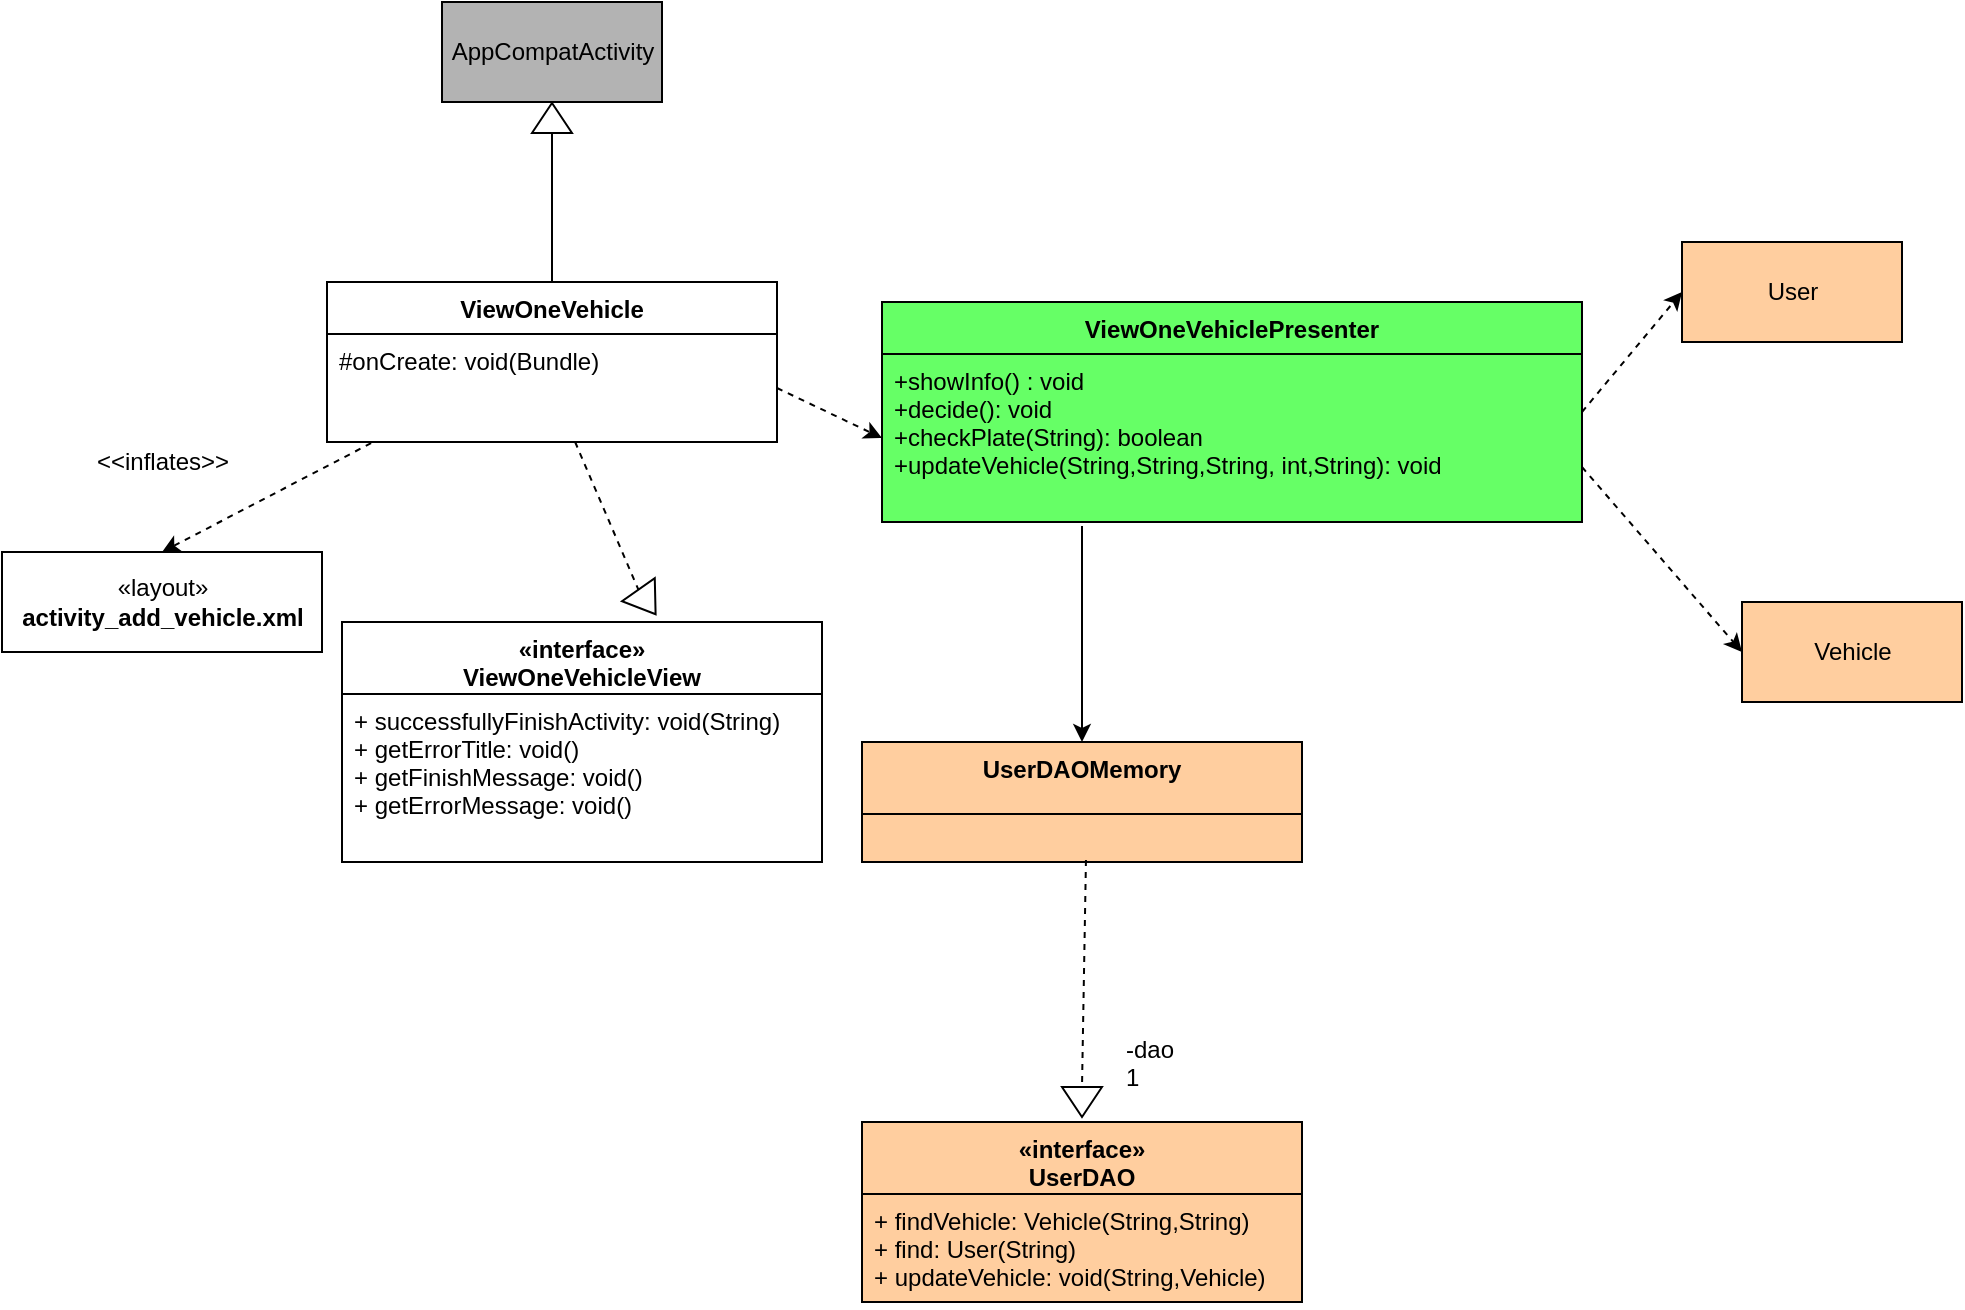 <mxfile version="13.0.3" type="device"><diagram id="nk_rkFCtVI6wDy-u2yPV" name="Page-1"><mxGraphModel dx="1936" dy="806" grid="1" gridSize="10" guides="1" tooltips="1" connect="1" arrows="1" fold="1" page="1" pageScale="1" pageWidth="850" pageHeight="1100" math="0" shadow="0"><root><mxCell id="0"/><mxCell id="1" parent="0"/><mxCell id="6s6x9MBJ9xMnEAD1RgV_-1" value="AppCompatActivity" style="html=1;fillColor=#B3B3B3;strokeColor=#000000;" parent="1" vertex="1"><mxGeometry x="140" y="130" width="110" height="50" as="geometry"/></mxCell><mxCell id="6s6x9MBJ9xMnEAD1RgV_-2" value="" style="triangle;whiteSpace=wrap;html=1;strokeColor=#000000;fillColor=#FFFFFF;rotation=-90;" parent="1" vertex="1"><mxGeometry x="187.5" y="178" width="15" height="20" as="geometry"/></mxCell><mxCell id="6s6x9MBJ9xMnEAD1RgV_-3" value="" style="endArrow=none;html=1;entryX=0;entryY=0.5;entryDx=0;entryDy=0;exitX=0.5;exitY=0;exitDx=0;exitDy=0;" parent="1" source="6s6x9MBJ9xMnEAD1RgV_-12" target="6s6x9MBJ9xMnEAD1RgV_-2" edge="1"><mxGeometry width="50" height="50" relative="1" as="geometry"><mxPoint x="195" y="280" as="sourcePoint"/><mxPoint x="230" y="230" as="targetPoint"/></mxGeometry></mxCell><mxCell id="6s6x9MBJ9xMnEAD1RgV_-4" value="" style="endArrow=classic;html=1;exitX=0.098;exitY=1.011;exitDx=0;exitDy=0;exitPerimeter=0;dashed=1;entryX=0.5;entryY=0;entryDx=0;entryDy=0;" parent="1" source="6s6x9MBJ9xMnEAD1RgV_-13" target="6s6x9MBJ9xMnEAD1RgV_-5" edge="1"><mxGeometry width="50" height="50" relative="1" as="geometry"><mxPoint x="120" y="450" as="sourcePoint"/><mxPoint x="90" y="440" as="targetPoint"/></mxGeometry></mxCell><mxCell id="6s6x9MBJ9xMnEAD1RgV_-5" value="«layout»&lt;br&gt;&lt;b&gt;activity_add_vehicle.xml&lt;/b&gt;" style="html=1;strokeColor=#000000;fillColor=#FFFFFF;" parent="1" vertex="1"><mxGeometry x="-80" y="405" width="160" height="50" as="geometry"/></mxCell><mxCell id="6s6x9MBJ9xMnEAD1RgV_-6" value="" style="triangle;whiteSpace=wrap;html=1;strokeColor=#000000;fillColor=#FFFFFF;rotation=55;" parent="1" vertex="1"><mxGeometry x="235" y="420" width="15" height="20" as="geometry"/></mxCell><mxCell id="6s6x9MBJ9xMnEAD1RgV_-7" value="" style="endArrow=none;html=1;entryX=0;entryY=0.5;entryDx=0;entryDy=0;dashed=1;" parent="1" source="6s6x9MBJ9xMnEAD1RgV_-13" target="6s6x9MBJ9xMnEAD1RgV_-6" edge="1"><mxGeometry width="50" height="50" relative="1" as="geometry"><mxPoint x="210" y="412.432" as="sourcePoint"/><mxPoint x="240" y="420" as="targetPoint"/></mxGeometry></mxCell><mxCell id="6s6x9MBJ9xMnEAD1RgV_-9" value="" style="endArrow=classic;html=1;exitX=1;exitY=0.5;exitDx=0;exitDy=0;dashed=1;entryX=0;entryY=0.5;entryDx=0;entryDy=0;" parent="1" source="6s6x9MBJ9xMnEAD1RgV_-13" target="6s6x9MBJ9xMnEAD1RgV_-11" edge="1"><mxGeometry width="50" height="50" relative="1" as="geometry"><mxPoint x="373.18" y="330.004" as="sourcePoint"/><mxPoint x="400.64" y="338.438" as="targetPoint"/></mxGeometry></mxCell><mxCell id="6s6x9MBJ9xMnEAD1RgV_-12" value="ViewOneVehicle" style="swimlane;fontStyle=1;align=center;verticalAlign=top;childLayout=stackLayout;horizontal=1;startSize=26;horizontalStack=0;resizeParent=1;resizeParentMax=0;resizeLast=0;collapsible=1;marginBottom=0;strokeColor=#000000;fillColor=#FFFFFF;" parent="1" vertex="1"><mxGeometry x="82.5" y="270" width="225" height="80" as="geometry"/></mxCell><mxCell id="6s6x9MBJ9xMnEAD1RgV_-13" value="#onCreate: void(Bundle)" style="text;strokeColor=none;fillColor=none;align=left;verticalAlign=top;spacingLeft=4;spacingRight=4;overflow=hidden;rotatable=0;points=[[0,0.5],[1,0.5]];portConstraint=eastwest;" parent="6s6x9MBJ9xMnEAD1RgV_-12" vertex="1"><mxGeometry y="26" width="225" height="54" as="geometry"/></mxCell><mxCell id="6s6x9MBJ9xMnEAD1RgV_-14" value="" style="endArrow=classic;html=1;entryX=0.5;entryY=0;entryDx=0;entryDy=0;" parent="1" target="6s6x9MBJ9xMnEAD1RgV_-19" edge="1"><mxGeometry width="50" height="50" relative="1" as="geometry"><mxPoint x="460" y="392" as="sourcePoint"/><mxPoint x="420" y="470" as="targetPoint"/></mxGeometry></mxCell><mxCell id="6s6x9MBJ9xMnEAD1RgV_-15" value="" style="endArrow=classic;html=1;exitX=1;exitY=0.5;exitDx=0;exitDy=0;dashed=1;entryX=0;entryY=0.5;entryDx=0;entryDy=0;" parent="1" source="6s6x9MBJ9xMnEAD1RgV_-10" target="6s6x9MBJ9xMnEAD1RgV_-17" edge="1"><mxGeometry width="50" height="50" relative="1" as="geometry"><mxPoint x="590" y="322.28" as="sourcePoint"/><mxPoint x="660" y="300" as="targetPoint"/></mxGeometry></mxCell><mxCell id="6s6x9MBJ9xMnEAD1RgV_-16" value="" style="endArrow=classic;html=1;exitX=1;exitY=0.75;exitDx=0;exitDy=0;dashed=1;entryX=0;entryY=0.5;entryDx=0;entryDy=0;" parent="1" source="6s6x9MBJ9xMnEAD1RgV_-10" target="6s6x9MBJ9xMnEAD1RgV_-18" edge="1"><mxGeometry width="50" height="50" relative="1" as="geometry"><mxPoint x="600" y="380" as="sourcePoint"/><mxPoint x="650" y="390" as="targetPoint"/></mxGeometry></mxCell><mxCell id="6s6x9MBJ9xMnEAD1RgV_-17" value="User" style="html=1;strokeColor=#000000;fillColor=#FFCE9F;gradientColor=none;" parent="1" vertex="1"><mxGeometry x="760" y="250" width="110" height="50" as="geometry"/></mxCell><mxCell id="6s6x9MBJ9xMnEAD1RgV_-18" value="Vehicle" style="html=1;strokeColor=#000000;fillColor=#FFCE9F;gradientColor=none;" parent="1" vertex="1"><mxGeometry x="790" y="430" width="110" height="50" as="geometry"/></mxCell><mxCell id="6s6x9MBJ9xMnEAD1RgV_-19" value="UserDAOMemory&#10;" style="swimlane;fontStyle=1;align=center;verticalAlign=top;childLayout=stackLayout;horizontal=1;startSize=36;horizontalStack=0;resizeParent=1;resizeParentMax=0;resizeLast=0;collapsible=1;marginBottom=0;strokeColor=#000000;fillColor=#FFCE9F;gradientColor=none;" parent="1" vertex="1"><mxGeometry x="350" y="500" width="220" height="60" as="geometry"><mxRectangle x="360" y="590" width="120" height="70" as="alternateBounds"/></mxGeometry></mxCell><mxCell id="6s6x9MBJ9xMnEAD1RgV_-20" value="" style="text;strokeColor=#000000;fillColor=#FFCE9F;align=left;verticalAlign=top;spacingLeft=4;spacingRight=4;overflow=hidden;rotatable=0;points=[[0,0.5],[1,0.5]];portConstraint=eastwest;" parent="6s6x9MBJ9xMnEAD1RgV_-19" vertex="1"><mxGeometry y="36" width="220" height="24" as="geometry"/></mxCell><mxCell id="6s6x9MBJ9xMnEAD1RgV_-21" value="«interface»&#10;UserDAO&#10;" style="swimlane;fontStyle=1;align=center;verticalAlign=top;childLayout=stackLayout;horizontal=1;startSize=36;horizontalStack=0;resizeParent=1;resizeParentMax=0;resizeLast=0;collapsible=1;marginBottom=0;strokeColor=#000000;fillColor=#FFCE9F;gradientColor=none;" parent="1" vertex="1"><mxGeometry x="350" y="690" width="220" height="90" as="geometry"><mxRectangle x="360" y="590" width="120" height="70" as="alternateBounds"/></mxGeometry></mxCell><mxCell id="6s6x9MBJ9xMnEAD1RgV_-22" value="+ findVehicle: Vehicle(String,String)&#10;+ find: User(String)&#10;+ updateVehicle: void(String,Vehicle)&#10;" style="text;strokeColor=#000000;fillColor=#FFCE9F;align=left;verticalAlign=top;spacingLeft=4;spacingRight=4;overflow=hidden;rotatable=0;points=[[0,0.5],[1,0.5]];portConstraint=eastwest;" parent="6s6x9MBJ9xMnEAD1RgV_-21" vertex="1"><mxGeometry y="36" width="220" height="54" as="geometry"/></mxCell><mxCell id="6s6x9MBJ9xMnEAD1RgV_-23" value="" style="triangle;whiteSpace=wrap;html=1;strokeColor=#000000;fillColor=#FFFFFF;rotation=90;" parent="1" vertex="1"><mxGeometry x="452.5" y="670" width="15" height="20" as="geometry"/></mxCell><mxCell id="6s6x9MBJ9xMnEAD1RgV_-24" value="" style="endArrow=none;html=1;entryX=0;entryY=0.5;entryDx=0;entryDy=0;dashed=1;exitX=0.509;exitY=0.958;exitDx=0;exitDy=0;exitPerimeter=0;" parent="1" source="6s6x9MBJ9xMnEAD1RgV_-20" target="6s6x9MBJ9xMnEAD1RgV_-23" edge="1"><mxGeometry width="50" height="50" relative="1" as="geometry"><mxPoint x="264.064" y="610" as="sourcePoint"/><mxPoint x="297.5" y="680" as="targetPoint"/></mxGeometry></mxCell><mxCell id="6s6x9MBJ9xMnEAD1RgV_-10" value="ViewOneVehiclePresenter" style="swimlane;fontStyle=1;align=center;verticalAlign=top;childLayout=stackLayout;horizontal=1;startSize=26;horizontalStack=0;resizeParent=1;resizeParentMax=0;resizeLast=0;collapsible=1;marginBottom=0;strokeColor=#000000;fillColor=#66FF66;gradientColor=none;" parent="1" vertex="1"><mxGeometry x="360" y="280" width="350" height="110" as="geometry"/></mxCell><mxCell id="6s6x9MBJ9xMnEAD1RgV_-11" value="+showInfo() : void&#10;+decide(): void&#10;+checkPlate(String): boolean&#10;+updateVehicle(String,String,String, int,String): void&#10;&#10;" style="text;strokeColor=#000000;fillColor=#66FF66;align=left;verticalAlign=top;spacingLeft=4;spacingRight=4;overflow=hidden;rotatable=0;points=[[0,0.5],[1,0.5]];portConstraint=eastwest;gradientColor=none;" parent="6s6x9MBJ9xMnEAD1RgV_-10" vertex="1"><mxGeometry y="26" width="350" height="84" as="geometry"/></mxCell><mxCell id="W-elLfMKSlDJ4H3k5Is0-1" value="&amp;lt;&amp;lt;inflates&amp;gt;&amp;gt;" style="text;html=1;align=center;verticalAlign=middle;resizable=0;points=[];autosize=1;" parent="1" vertex="1"><mxGeometry x="-40" y="350" width="80" height="20" as="geometry"/></mxCell><mxCell id="WRzPH8oEowYkZNXHYrcv-1" value="-dao&lt;br&gt;1" style="text;html=1;" parent="1" vertex="1"><mxGeometry x="480" y="640" width="50" height="30" as="geometry"/></mxCell><mxCell id="D_oJ3c2IeHQtDCVgKy4R-1" value="«interface»&#10;ViewOneVehicleView&#10;" style="swimlane;fontStyle=1;align=center;verticalAlign=top;childLayout=stackLayout;horizontal=1;startSize=36;horizontalStack=0;resizeParent=1;resizeParentMax=0;resizeLast=0;collapsible=1;marginBottom=0;" parent="1" vertex="1"><mxGeometry x="90" y="440" width="240" height="120" as="geometry"><mxRectangle x="360" y="590" width="120" height="70" as="alternateBounds"/></mxGeometry></mxCell><mxCell id="D_oJ3c2IeHQtDCVgKy4R-2" value="+ successfullyFinishActivity: void(String)&#10;+ getErrorTitle: void()&#10;+ getFinishMessage: void()&#10;+ getErrorMessage: void()" style="text;align=left;verticalAlign=top;spacingLeft=4;spacingRight=4;overflow=hidden;rotatable=0;points=[[0,0.5],[1,0.5]];portConstraint=eastwest;" parent="D_oJ3c2IeHQtDCVgKy4R-1" vertex="1"><mxGeometry y="36" width="240" height="84" as="geometry"/></mxCell></root></mxGraphModel></diagram></mxfile>